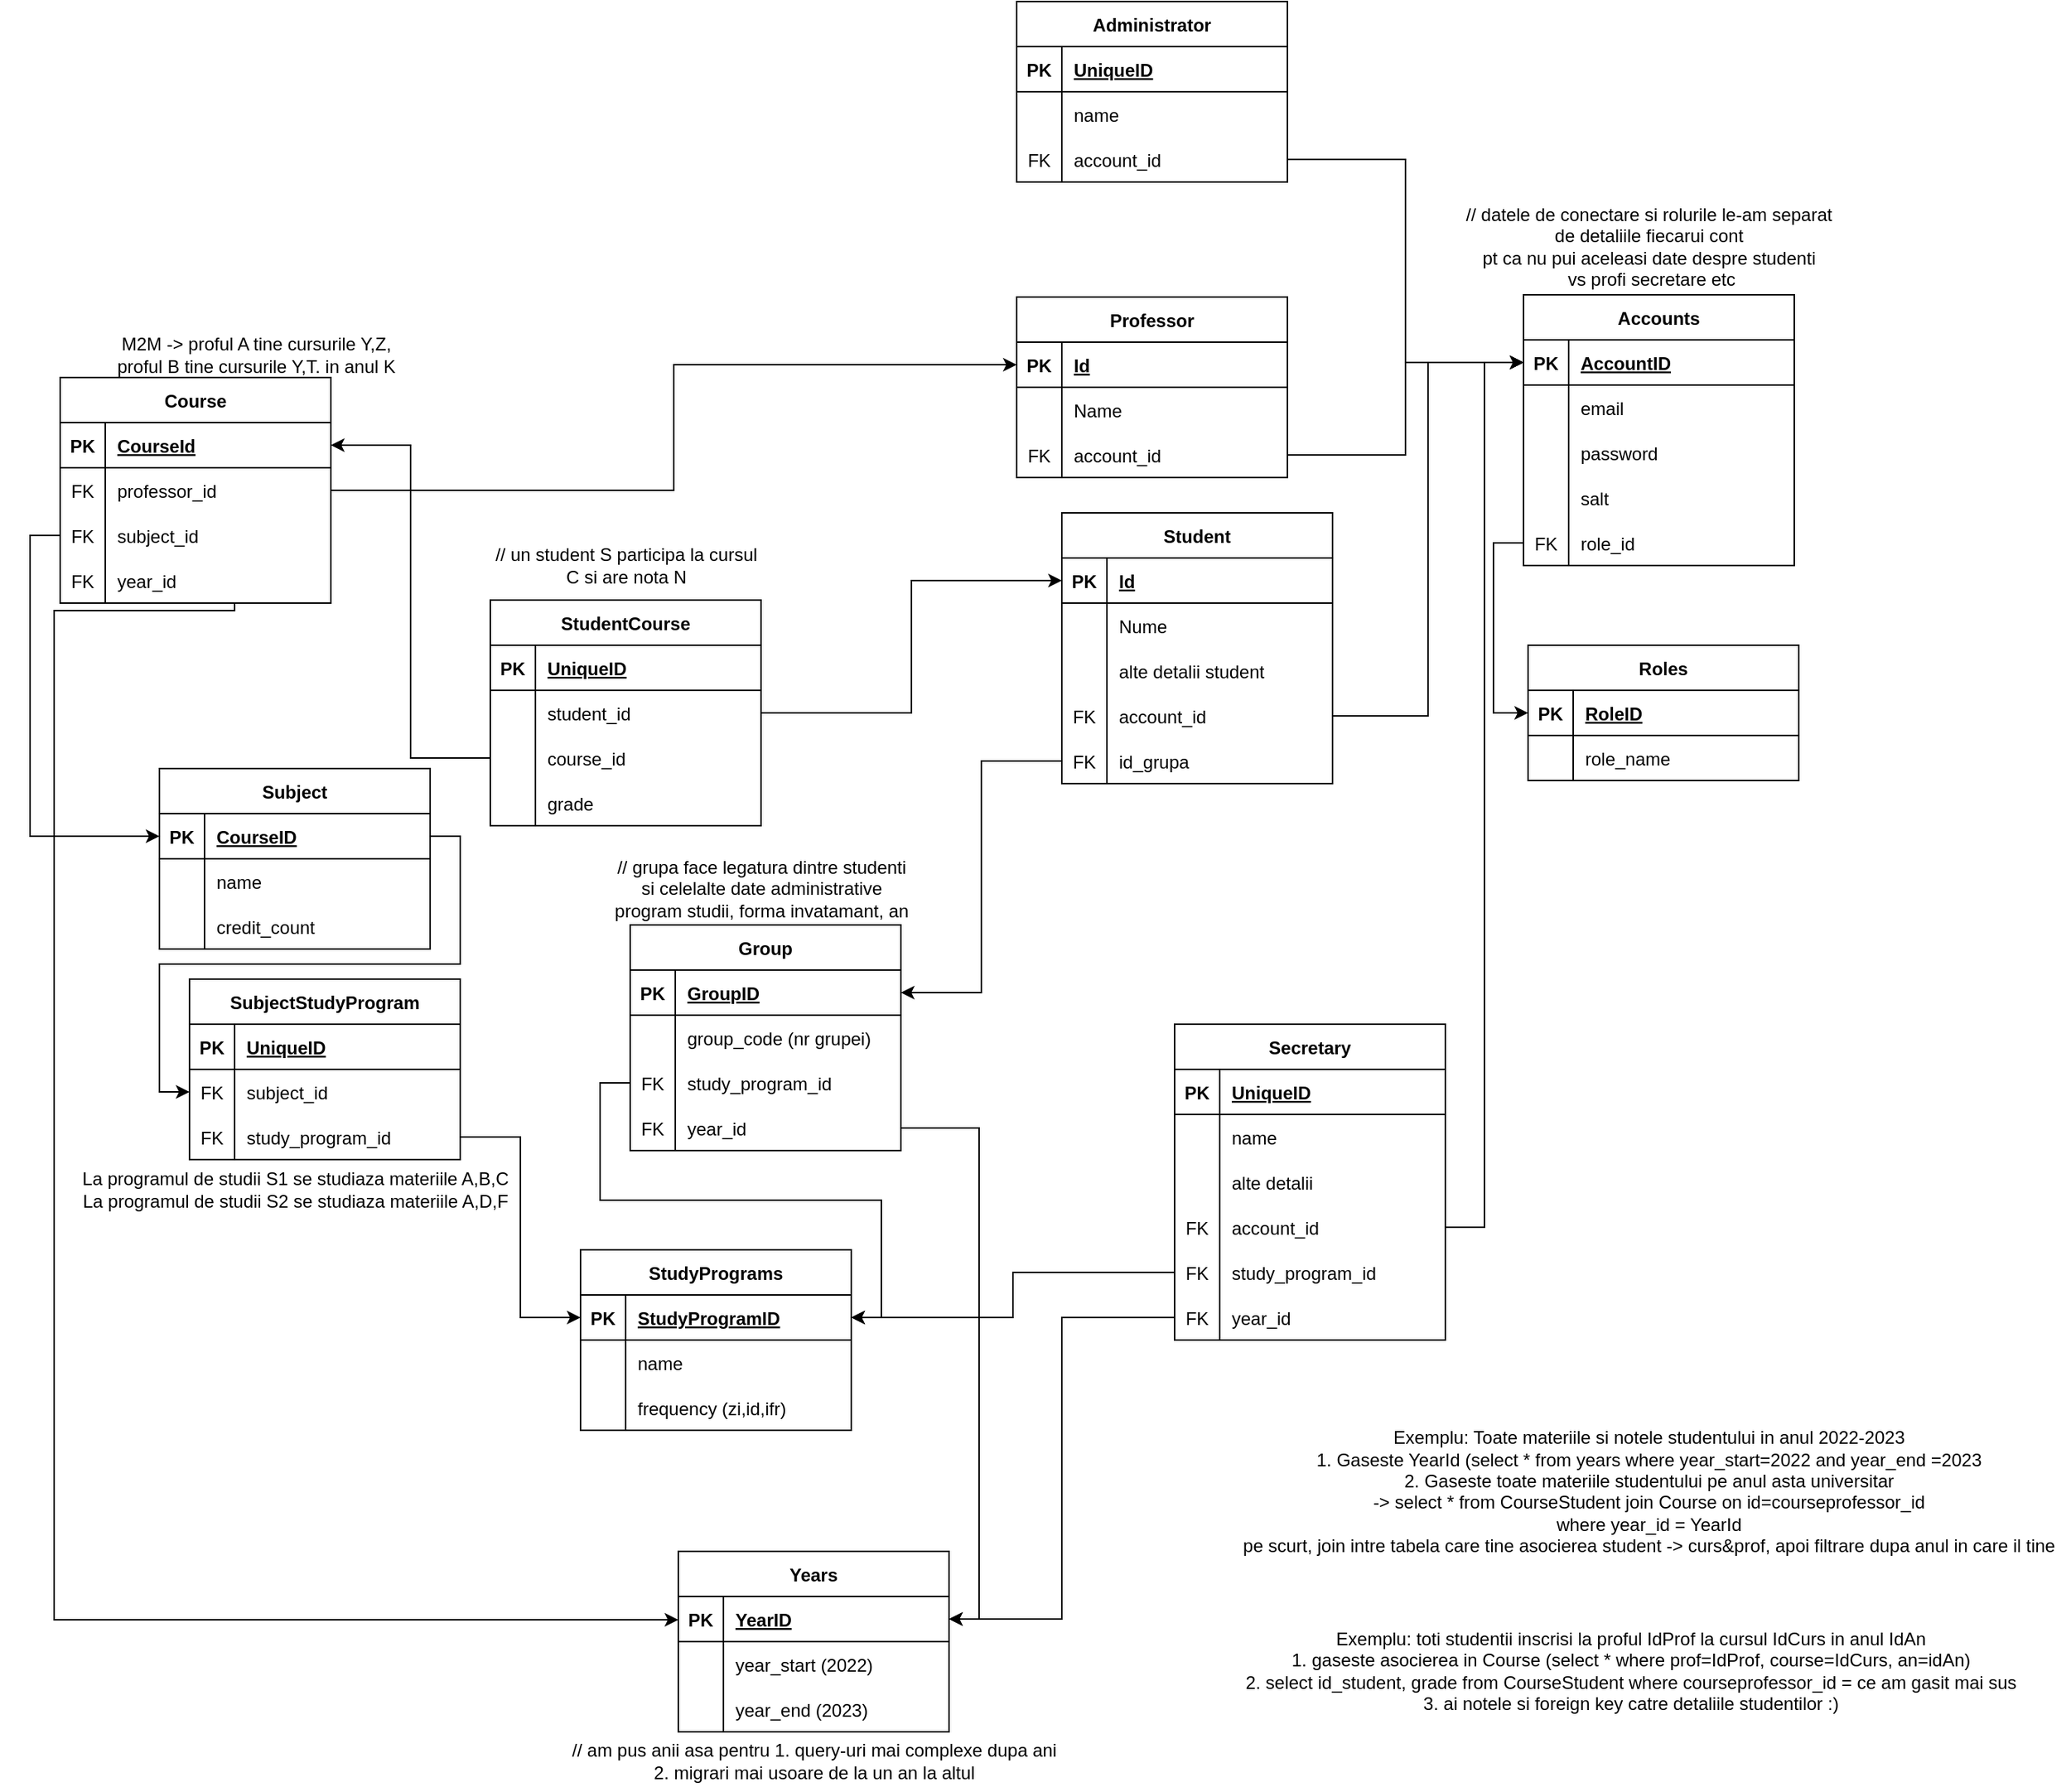 <mxfile version="20.6.0" type="device"><diagram id="N_io0M3-A5SkkVLs_x8M" name="Page-1"><mxGraphModel dx="2256" dy="1878" grid="1" gridSize="10" guides="1" tooltips="1" connect="1" arrows="1" fold="1" page="1" pageScale="1" pageWidth="850" pageHeight="1100" math="0" shadow="0"><root><mxCell id="0"/><mxCell id="1" parent="0"/><mxCell id="JYLsfHXBPLn20beHpWnO-48" value="StudyPrograms" style="shape=table;startSize=30;container=1;collapsible=1;childLayout=tableLayout;fixedRows=1;rowLines=0;fontStyle=1;align=center;resizeLast=1;" parent="1" vertex="1"><mxGeometry x="-180" y="580" width="180" height="120" as="geometry"/></mxCell><mxCell id="JYLsfHXBPLn20beHpWnO-49" value="" style="shape=tableRow;horizontal=0;startSize=0;swimlaneHead=0;swimlaneBody=0;fillColor=none;collapsible=0;dropTarget=0;points=[[0,0.5],[1,0.5]];portConstraint=eastwest;top=0;left=0;right=0;bottom=1;" parent="JYLsfHXBPLn20beHpWnO-48" vertex="1"><mxGeometry y="30" width="180" height="30" as="geometry"/></mxCell><mxCell id="JYLsfHXBPLn20beHpWnO-50" value="PK" style="shape=partialRectangle;connectable=0;fillColor=none;top=0;left=0;bottom=0;right=0;fontStyle=1;overflow=hidden;" parent="JYLsfHXBPLn20beHpWnO-49" vertex="1"><mxGeometry width="30" height="30" as="geometry"><mxRectangle width="30" height="30" as="alternateBounds"/></mxGeometry></mxCell><mxCell id="JYLsfHXBPLn20beHpWnO-51" value="StudyProgramID" style="shape=partialRectangle;connectable=0;fillColor=none;top=0;left=0;bottom=0;right=0;align=left;spacingLeft=6;fontStyle=5;overflow=hidden;" parent="JYLsfHXBPLn20beHpWnO-49" vertex="1"><mxGeometry x="30" width="150" height="30" as="geometry"><mxRectangle width="150" height="30" as="alternateBounds"/></mxGeometry></mxCell><mxCell id="JYLsfHXBPLn20beHpWnO-52" value="" style="shape=tableRow;horizontal=0;startSize=0;swimlaneHead=0;swimlaneBody=0;fillColor=none;collapsible=0;dropTarget=0;points=[[0,0.5],[1,0.5]];portConstraint=eastwest;top=0;left=0;right=0;bottom=0;" parent="JYLsfHXBPLn20beHpWnO-48" vertex="1"><mxGeometry y="60" width="180" height="30" as="geometry"/></mxCell><mxCell id="JYLsfHXBPLn20beHpWnO-53" value="" style="shape=partialRectangle;connectable=0;fillColor=none;top=0;left=0;bottom=0;right=0;editable=1;overflow=hidden;" parent="JYLsfHXBPLn20beHpWnO-52" vertex="1"><mxGeometry width="30" height="30" as="geometry"><mxRectangle width="30" height="30" as="alternateBounds"/></mxGeometry></mxCell><mxCell id="JYLsfHXBPLn20beHpWnO-54" value="name" style="shape=partialRectangle;connectable=0;fillColor=none;top=0;left=0;bottom=0;right=0;align=left;spacingLeft=6;overflow=hidden;" parent="JYLsfHXBPLn20beHpWnO-52" vertex="1"><mxGeometry x="30" width="150" height="30" as="geometry"><mxRectangle width="150" height="30" as="alternateBounds"/></mxGeometry></mxCell><mxCell id="JYLsfHXBPLn20beHpWnO-100" value="" style="shape=tableRow;horizontal=0;startSize=0;swimlaneHead=0;swimlaneBody=0;fillColor=none;collapsible=0;dropTarget=0;points=[[0,0.5],[1,0.5]];portConstraint=eastwest;top=0;left=0;right=0;bottom=0;" parent="JYLsfHXBPLn20beHpWnO-48" vertex="1"><mxGeometry y="90" width="180" height="30" as="geometry"/></mxCell><mxCell id="JYLsfHXBPLn20beHpWnO-101" value="" style="shape=partialRectangle;connectable=0;fillColor=none;top=0;left=0;bottom=0;right=0;editable=1;overflow=hidden;" parent="JYLsfHXBPLn20beHpWnO-100" vertex="1"><mxGeometry width="30" height="30" as="geometry"><mxRectangle width="30" height="30" as="alternateBounds"/></mxGeometry></mxCell><mxCell id="JYLsfHXBPLn20beHpWnO-102" value="frequency (zi,id,ifr)" style="shape=partialRectangle;connectable=0;fillColor=none;top=0;left=0;bottom=0;right=0;align=left;spacingLeft=6;overflow=hidden;" parent="JYLsfHXBPLn20beHpWnO-100" vertex="1"><mxGeometry x="30" width="150" height="30" as="geometry"><mxRectangle width="150" height="30" as="alternateBounds"/></mxGeometry></mxCell><mxCell id="JYLsfHXBPLn20beHpWnO-103" style="edgeStyle=orthogonalEdgeStyle;rounded=0;orthogonalLoop=1;jettySize=auto;html=1;entryX=1;entryY=0.5;entryDx=0;entryDy=0;" parent="1" source="JYLsfHXBPLn20beHpWnO-84" target="JYLsfHXBPLn20beHpWnO-88" edge="1"><mxGeometry relative="1" as="geometry"/></mxCell><mxCell id="JYLsfHXBPLn20beHpWnO-104" style="edgeStyle=orthogonalEdgeStyle;rounded=0;orthogonalLoop=1;jettySize=auto;html=1;entryX=1;entryY=0.5;entryDx=0;entryDy=0;" parent="1" source="JYLsfHXBPLn20beHpWnO-81" target="JYLsfHXBPLn20beHpWnO-49" edge="1"><mxGeometry relative="1" as="geometry"/></mxCell><mxCell id="JYLsfHXBPLn20beHpWnO-109" style="edgeStyle=orthogonalEdgeStyle;rounded=0;orthogonalLoop=1;jettySize=auto;html=1;exitX=0;exitY=0.5;exitDx=0;exitDy=0;entryX=1;entryY=0.5;entryDx=0;entryDy=0;" parent="1" source="JYLsfHXBPLn20beHpWnO-8" target="JYLsfHXBPLn20beHpWnO-75" edge="1"><mxGeometry relative="1" as="geometry"/></mxCell><mxCell id="JYLsfHXBPLn20beHpWnO-114" value="Subject" style="shape=table;startSize=30;container=1;collapsible=1;childLayout=tableLayout;fixedRows=1;rowLines=0;fontStyle=1;align=center;resizeLast=1;" parent="1" vertex="1"><mxGeometry x="-460" y="260" width="180" height="120" as="geometry"/></mxCell><mxCell id="JYLsfHXBPLn20beHpWnO-115" value="" style="shape=tableRow;horizontal=0;startSize=0;swimlaneHead=0;swimlaneBody=0;fillColor=none;collapsible=0;dropTarget=0;points=[[0,0.5],[1,0.5]];portConstraint=eastwest;top=0;left=0;right=0;bottom=1;" parent="JYLsfHXBPLn20beHpWnO-114" vertex="1"><mxGeometry y="30" width="180" height="30" as="geometry"/></mxCell><mxCell id="JYLsfHXBPLn20beHpWnO-116" value="PK" style="shape=partialRectangle;connectable=0;fillColor=none;top=0;left=0;bottom=0;right=0;fontStyle=1;overflow=hidden;" parent="JYLsfHXBPLn20beHpWnO-115" vertex="1"><mxGeometry width="30" height="30" as="geometry"><mxRectangle width="30" height="30" as="alternateBounds"/></mxGeometry></mxCell><mxCell id="JYLsfHXBPLn20beHpWnO-117" value="CourseID" style="shape=partialRectangle;connectable=0;fillColor=none;top=0;left=0;bottom=0;right=0;align=left;spacingLeft=6;fontStyle=5;overflow=hidden;" parent="JYLsfHXBPLn20beHpWnO-115" vertex="1"><mxGeometry x="30" width="150" height="30" as="geometry"><mxRectangle width="150" height="30" as="alternateBounds"/></mxGeometry></mxCell><mxCell id="JYLsfHXBPLn20beHpWnO-118" value="" style="shape=tableRow;horizontal=0;startSize=0;swimlaneHead=0;swimlaneBody=0;fillColor=none;collapsible=0;dropTarget=0;points=[[0,0.5],[1,0.5]];portConstraint=eastwest;top=0;left=0;right=0;bottom=0;" parent="JYLsfHXBPLn20beHpWnO-114" vertex="1"><mxGeometry y="60" width="180" height="30" as="geometry"/></mxCell><mxCell id="JYLsfHXBPLn20beHpWnO-119" value="" style="shape=partialRectangle;connectable=0;fillColor=none;top=0;left=0;bottom=0;right=0;editable=1;overflow=hidden;" parent="JYLsfHXBPLn20beHpWnO-118" vertex="1"><mxGeometry width="30" height="30" as="geometry"><mxRectangle width="30" height="30" as="alternateBounds"/></mxGeometry></mxCell><mxCell id="JYLsfHXBPLn20beHpWnO-120" value="name" style="shape=partialRectangle;connectable=0;fillColor=none;top=0;left=0;bottom=0;right=0;align=left;spacingLeft=6;overflow=hidden;" parent="JYLsfHXBPLn20beHpWnO-118" vertex="1"><mxGeometry x="30" width="150" height="30" as="geometry"><mxRectangle width="150" height="30" as="alternateBounds"/></mxGeometry></mxCell><mxCell id="JYLsfHXBPLn20beHpWnO-276" value="" style="shape=tableRow;horizontal=0;startSize=0;swimlaneHead=0;swimlaneBody=0;fillColor=none;collapsible=0;dropTarget=0;points=[[0,0.5],[1,0.5]];portConstraint=eastwest;top=0;left=0;right=0;bottom=0;" parent="JYLsfHXBPLn20beHpWnO-114" vertex="1"><mxGeometry y="90" width="180" height="30" as="geometry"/></mxCell><mxCell id="JYLsfHXBPLn20beHpWnO-277" value="" style="shape=partialRectangle;connectable=0;fillColor=none;top=0;left=0;bottom=0;right=0;editable=1;overflow=hidden;" parent="JYLsfHXBPLn20beHpWnO-276" vertex="1"><mxGeometry width="30" height="30" as="geometry"><mxRectangle width="30" height="30" as="alternateBounds"/></mxGeometry></mxCell><mxCell id="JYLsfHXBPLn20beHpWnO-278" value="credit_count" style="shape=partialRectangle;connectable=0;fillColor=none;top=0;left=0;bottom=0;right=0;align=left;spacingLeft=6;overflow=hidden;" parent="JYLsfHXBPLn20beHpWnO-276" vertex="1"><mxGeometry x="30" width="150" height="30" as="geometry"><mxRectangle width="150" height="30" as="alternateBounds"/></mxGeometry></mxCell><mxCell id="JYLsfHXBPLn20beHpWnO-127" value="SubjectStudyProgram" style="shape=table;startSize=30;container=1;collapsible=1;childLayout=tableLayout;fixedRows=1;rowLines=0;fontStyle=1;align=center;resizeLast=1;" parent="1" vertex="1"><mxGeometry x="-440" y="400" width="180" height="120" as="geometry"/></mxCell><mxCell id="JYLsfHXBPLn20beHpWnO-128" value="" style="shape=tableRow;horizontal=0;startSize=0;swimlaneHead=0;swimlaneBody=0;fillColor=none;collapsible=0;dropTarget=0;points=[[0,0.5],[1,0.5]];portConstraint=eastwest;top=0;left=0;right=0;bottom=1;" parent="JYLsfHXBPLn20beHpWnO-127" vertex="1"><mxGeometry y="30" width="180" height="30" as="geometry"/></mxCell><mxCell id="JYLsfHXBPLn20beHpWnO-129" value="PK" style="shape=partialRectangle;connectable=0;fillColor=none;top=0;left=0;bottom=0;right=0;fontStyle=1;overflow=hidden;" parent="JYLsfHXBPLn20beHpWnO-128" vertex="1"><mxGeometry width="30" height="30" as="geometry"><mxRectangle width="30" height="30" as="alternateBounds"/></mxGeometry></mxCell><mxCell id="JYLsfHXBPLn20beHpWnO-130" value="UniqueID" style="shape=partialRectangle;connectable=0;fillColor=none;top=0;left=0;bottom=0;right=0;align=left;spacingLeft=6;fontStyle=5;overflow=hidden;" parent="JYLsfHXBPLn20beHpWnO-128" vertex="1"><mxGeometry x="30" width="150" height="30" as="geometry"><mxRectangle width="150" height="30" as="alternateBounds"/></mxGeometry></mxCell><mxCell id="JYLsfHXBPLn20beHpWnO-131" value="" style="shape=tableRow;horizontal=0;startSize=0;swimlaneHead=0;swimlaneBody=0;fillColor=none;collapsible=0;dropTarget=0;points=[[0,0.5],[1,0.5]];portConstraint=eastwest;top=0;left=0;right=0;bottom=0;" parent="JYLsfHXBPLn20beHpWnO-127" vertex="1"><mxGeometry y="60" width="180" height="30" as="geometry"/></mxCell><mxCell id="JYLsfHXBPLn20beHpWnO-132" value="FK" style="shape=partialRectangle;connectable=0;fillColor=none;top=0;left=0;bottom=0;right=0;editable=1;overflow=hidden;" parent="JYLsfHXBPLn20beHpWnO-131" vertex="1"><mxGeometry width="30" height="30" as="geometry"><mxRectangle width="30" height="30" as="alternateBounds"/></mxGeometry></mxCell><mxCell id="JYLsfHXBPLn20beHpWnO-133" value="subject_id" style="shape=partialRectangle;connectable=0;fillColor=none;top=0;left=0;bottom=0;right=0;align=left;spacingLeft=6;overflow=hidden;" parent="JYLsfHXBPLn20beHpWnO-131" vertex="1"><mxGeometry x="30" width="150" height="30" as="geometry"><mxRectangle width="150" height="30" as="alternateBounds"/></mxGeometry></mxCell><mxCell id="JYLsfHXBPLn20beHpWnO-134" value="" style="shape=tableRow;horizontal=0;startSize=0;swimlaneHead=0;swimlaneBody=0;fillColor=none;collapsible=0;dropTarget=0;points=[[0,0.5],[1,0.5]];portConstraint=eastwest;top=0;left=0;right=0;bottom=0;" parent="JYLsfHXBPLn20beHpWnO-127" vertex="1"><mxGeometry y="90" width="180" height="30" as="geometry"/></mxCell><mxCell id="JYLsfHXBPLn20beHpWnO-135" value="FK" style="shape=partialRectangle;connectable=0;fillColor=none;top=0;left=0;bottom=0;right=0;editable=1;overflow=hidden;" parent="JYLsfHXBPLn20beHpWnO-134" vertex="1"><mxGeometry width="30" height="30" as="geometry"><mxRectangle width="30" height="30" as="alternateBounds"/></mxGeometry></mxCell><mxCell id="JYLsfHXBPLn20beHpWnO-136" value="study_program_id" style="shape=partialRectangle;connectable=0;fillColor=none;top=0;left=0;bottom=0;right=0;align=left;spacingLeft=6;overflow=hidden;" parent="JYLsfHXBPLn20beHpWnO-134" vertex="1"><mxGeometry x="30" width="150" height="30" as="geometry"><mxRectangle width="150" height="30" as="alternateBounds"/></mxGeometry></mxCell><mxCell id="JYLsfHXBPLn20beHpWnO-141" style="edgeStyle=orthogonalEdgeStyle;rounded=0;orthogonalLoop=1;jettySize=auto;html=1;entryX=0;entryY=0.5;entryDx=0;entryDy=0;" parent="1" source="JYLsfHXBPLn20beHpWnO-115" target="JYLsfHXBPLn20beHpWnO-131" edge="1"><mxGeometry relative="1" as="geometry"/></mxCell><mxCell id="JYLsfHXBPLn20beHpWnO-142" value="Professor" style="shape=table;startSize=30;container=1;collapsible=1;childLayout=tableLayout;fixedRows=1;rowLines=0;fontStyle=1;align=center;resizeLast=1;" parent="1" vertex="1"><mxGeometry x="110" y="-53.5" width="180" height="120" as="geometry"/></mxCell><mxCell id="JYLsfHXBPLn20beHpWnO-143" value="" style="shape=tableRow;horizontal=0;startSize=0;swimlaneHead=0;swimlaneBody=0;fillColor=none;collapsible=0;dropTarget=0;points=[[0,0.5],[1,0.5]];portConstraint=eastwest;top=0;left=0;right=0;bottom=1;" parent="JYLsfHXBPLn20beHpWnO-142" vertex="1"><mxGeometry y="30" width="180" height="30" as="geometry"/></mxCell><mxCell id="JYLsfHXBPLn20beHpWnO-144" value="PK" style="shape=partialRectangle;connectable=0;fillColor=none;top=0;left=0;bottom=0;right=0;fontStyle=1;overflow=hidden;" parent="JYLsfHXBPLn20beHpWnO-143" vertex="1"><mxGeometry width="30" height="30" as="geometry"><mxRectangle width="30" height="30" as="alternateBounds"/></mxGeometry></mxCell><mxCell id="JYLsfHXBPLn20beHpWnO-145" value="Id" style="shape=partialRectangle;connectable=0;fillColor=none;top=0;left=0;bottom=0;right=0;align=left;spacingLeft=6;fontStyle=5;overflow=hidden;" parent="JYLsfHXBPLn20beHpWnO-143" vertex="1"><mxGeometry x="30" width="150" height="30" as="geometry"><mxRectangle width="150" height="30" as="alternateBounds"/></mxGeometry></mxCell><mxCell id="JYLsfHXBPLn20beHpWnO-146" value="" style="shape=tableRow;horizontal=0;startSize=0;swimlaneHead=0;swimlaneBody=0;fillColor=none;collapsible=0;dropTarget=0;points=[[0,0.5],[1,0.5]];portConstraint=eastwest;top=0;left=0;right=0;bottom=0;" parent="JYLsfHXBPLn20beHpWnO-142" vertex="1"><mxGeometry y="60" width="180" height="30" as="geometry"/></mxCell><mxCell id="JYLsfHXBPLn20beHpWnO-147" value="" style="shape=partialRectangle;connectable=0;fillColor=none;top=0;left=0;bottom=0;right=0;editable=1;overflow=hidden;" parent="JYLsfHXBPLn20beHpWnO-146" vertex="1"><mxGeometry width="30" height="30" as="geometry"><mxRectangle width="30" height="30" as="alternateBounds"/></mxGeometry></mxCell><mxCell id="JYLsfHXBPLn20beHpWnO-148" value="Name" style="shape=partialRectangle;connectable=0;fillColor=none;top=0;left=0;bottom=0;right=0;align=left;spacingLeft=6;overflow=hidden;" parent="JYLsfHXBPLn20beHpWnO-146" vertex="1"><mxGeometry x="30" width="150" height="30" as="geometry"><mxRectangle width="150" height="30" as="alternateBounds"/></mxGeometry></mxCell><mxCell id="JYLsfHXBPLn20beHpWnO-149" value="" style="shape=tableRow;horizontal=0;startSize=0;swimlaneHead=0;swimlaneBody=0;fillColor=none;collapsible=0;dropTarget=0;points=[[0,0.5],[1,0.5]];portConstraint=eastwest;top=0;left=0;right=0;bottom=0;" parent="JYLsfHXBPLn20beHpWnO-142" vertex="1"><mxGeometry y="90" width="180" height="30" as="geometry"/></mxCell><mxCell id="JYLsfHXBPLn20beHpWnO-150" value="FK" style="shape=partialRectangle;connectable=0;fillColor=none;top=0;left=0;bottom=0;right=0;editable=1;overflow=hidden;" parent="JYLsfHXBPLn20beHpWnO-149" vertex="1"><mxGeometry width="30" height="30" as="geometry"><mxRectangle width="30" height="30" as="alternateBounds"/></mxGeometry></mxCell><mxCell id="JYLsfHXBPLn20beHpWnO-151" value="account_id" style="shape=partialRectangle;connectable=0;fillColor=none;top=0;left=0;bottom=0;right=0;align=left;spacingLeft=6;overflow=hidden;" parent="JYLsfHXBPLn20beHpWnO-149" vertex="1"><mxGeometry x="30" width="150" height="30" as="geometry"><mxRectangle width="150" height="30" as="alternateBounds"/></mxGeometry></mxCell><mxCell id="JYLsfHXBPLn20beHpWnO-169" style="edgeStyle=orthogonalEdgeStyle;rounded=0;orthogonalLoop=1;jettySize=auto;html=1;exitX=1;exitY=0.5;exitDx=0;exitDy=0;entryX=0;entryY=0.5;entryDx=0;entryDy=0;" parent="1" source="JYLsfHXBPLn20beHpWnO-160" target="JYLsfHXBPLn20beHpWnO-143" edge="1"><mxGeometry relative="1" as="geometry"/></mxCell><mxCell id="JYLsfHXBPLn20beHpWnO-170" style="edgeStyle=orthogonalEdgeStyle;rounded=0;orthogonalLoop=1;jettySize=auto;html=1;exitX=0;exitY=0.5;exitDx=0;exitDy=0;" parent="1" source="JYLsfHXBPLn20beHpWnO-163" target="JYLsfHXBPLn20beHpWnO-115" edge="1"><mxGeometry relative="1" as="geometry"/></mxCell><mxCell id="JYLsfHXBPLn20beHpWnO-188" style="edgeStyle=orthogonalEdgeStyle;rounded=0;orthogonalLoop=1;jettySize=auto;html=1;exitX=1;exitY=0.5;exitDx=0;exitDy=0;entryX=0;entryY=0.5;entryDx=0;entryDy=0;" parent="1" source="JYLsfHXBPLn20beHpWnO-179" target="JYLsfHXBPLn20beHpWnO-2" edge="1"><mxGeometry relative="1" as="geometry"/></mxCell><mxCell id="JYLsfHXBPLn20beHpWnO-195" value="" style="group" parent="1" vertex="1" connectable="0"><mxGeometry x="330" y="-102" width="400" height="377" as="geometry"/></mxCell><mxCell id="JYLsfHXBPLn20beHpWnO-14" value="Accounts" style="shape=table;startSize=30;container=1;collapsible=1;childLayout=tableLayout;fixedRows=1;rowLines=0;fontStyle=1;align=center;resizeLast=1;movable=1;resizable=1;rotatable=1;deletable=1;editable=1;connectable=1;" parent="JYLsfHXBPLn20beHpWnO-195" vertex="1"><mxGeometry x="117" y="47" width="180" height="180" as="geometry"/></mxCell><mxCell id="JYLsfHXBPLn20beHpWnO-15" value="" style="shape=tableRow;horizontal=0;startSize=0;swimlaneHead=0;swimlaneBody=0;fillColor=none;collapsible=0;dropTarget=0;points=[[0,0.5],[1,0.5]];portConstraint=eastwest;top=0;left=0;right=0;bottom=1;" parent="JYLsfHXBPLn20beHpWnO-14" vertex="1"><mxGeometry y="30" width="180" height="30" as="geometry"/></mxCell><mxCell id="JYLsfHXBPLn20beHpWnO-16" value="PK" style="shape=partialRectangle;connectable=0;fillColor=none;top=0;left=0;bottom=0;right=0;fontStyle=1;overflow=hidden;" parent="JYLsfHXBPLn20beHpWnO-15" vertex="1"><mxGeometry width="30" height="30" as="geometry"><mxRectangle width="30" height="30" as="alternateBounds"/></mxGeometry></mxCell><mxCell id="JYLsfHXBPLn20beHpWnO-17" value="AccountID" style="shape=partialRectangle;connectable=0;fillColor=none;top=0;left=0;bottom=0;right=0;align=left;spacingLeft=6;fontStyle=5;overflow=hidden;" parent="JYLsfHXBPLn20beHpWnO-15" vertex="1"><mxGeometry x="30" width="150" height="30" as="geometry"><mxRectangle width="150" height="30" as="alternateBounds"/></mxGeometry></mxCell><mxCell id="JYLsfHXBPLn20beHpWnO-18" value="" style="shape=tableRow;horizontal=0;startSize=0;swimlaneHead=0;swimlaneBody=0;fillColor=none;collapsible=0;dropTarget=0;points=[[0,0.5],[1,0.5]];portConstraint=eastwest;top=0;left=0;right=0;bottom=0;" parent="JYLsfHXBPLn20beHpWnO-14" vertex="1"><mxGeometry y="60" width="180" height="30" as="geometry"/></mxCell><mxCell id="JYLsfHXBPLn20beHpWnO-19" value="" style="shape=partialRectangle;connectable=0;fillColor=none;top=0;left=0;bottom=0;right=0;editable=1;overflow=hidden;" parent="JYLsfHXBPLn20beHpWnO-18" vertex="1"><mxGeometry width="30" height="30" as="geometry"><mxRectangle width="30" height="30" as="alternateBounds"/></mxGeometry></mxCell><mxCell id="JYLsfHXBPLn20beHpWnO-20" value="email" style="shape=partialRectangle;connectable=0;fillColor=none;top=0;left=0;bottom=0;right=0;align=left;spacingLeft=6;overflow=hidden;" parent="JYLsfHXBPLn20beHpWnO-18" vertex="1"><mxGeometry x="30" width="150" height="30" as="geometry"><mxRectangle width="150" height="30" as="alternateBounds"/></mxGeometry></mxCell><mxCell id="JYLsfHXBPLn20beHpWnO-21" value="" style="shape=tableRow;horizontal=0;startSize=0;swimlaneHead=0;swimlaneBody=0;fillColor=none;collapsible=0;dropTarget=0;points=[[0,0.5],[1,0.5]];portConstraint=eastwest;top=0;left=0;right=0;bottom=0;" parent="JYLsfHXBPLn20beHpWnO-14" vertex="1"><mxGeometry y="90" width="180" height="30" as="geometry"/></mxCell><mxCell id="JYLsfHXBPLn20beHpWnO-22" value="" style="shape=partialRectangle;connectable=0;fillColor=none;top=0;left=0;bottom=0;right=0;editable=1;overflow=hidden;" parent="JYLsfHXBPLn20beHpWnO-21" vertex="1"><mxGeometry width="30" height="30" as="geometry"><mxRectangle width="30" height="30" as="alternateBounds"/></mxGeometry></mxCell><mxCell id="JYLsfHXBPLn20beHpWnO-23" value="password" style="shape=partialRectangle;connectable=0;fillColor=none;top=0;left=0;bottom=0;right=0;align=left;spacingLeft=6;overflow=hidden;" parent="JYLsfHXBPLn20beHpWnO-21" vertex="1"><mxGeometry x="30" width="150" height="30" as="geometry"><mxRectangle width="150" height="30" as="alternateBounds"/></mxGeometry></mxCell><mxCell id="JYLsfHXBPLn20beHpWnO-24" value="" style="shape=tableRow;horizontal=0;startSize=0;swimlaneHead=0;swimlaneBody=0;fillColor=none;collapsible=0;dropTarget=0;points=[[0,0.5],[1,0.5]];portConstraint=eastwest;top=0;left=0;right=0;bottom=0;" parent="JYLsfHXBPLn20beHpWnO-14" vertex="1"><mxGeometry y="120" width="180" height="30" as="geometry"/></mxCell><mxCell id="JYLsfHXBPLn20beHpWnO-25" value="" style="shape=partialRectangle;connectable=0;fillColor=none;top=0;left=0;bottom=0;right=0;editable=1;overflow=hidden;" parent="JYLsfHXBPLn20beHpWnO-24" vertex="1"><mxGeometry width="30" height="30" as="geometry"><mxRectangle width="30" height="30" as="alternateBounds"/></mxGeometry></mxCell><mxCell id="JYLsfHXBPLn20beHpWnO-26" value="salt" style="shape=partialRectangle;connectable=0;fillColor=none;top=0;left=0;bottom=0;right=0;align=left;spacingLeft=6;overflow=hidden;" parent="JYLsfHXBPLn20beHpWnO-24" vertex="1"><mxGeometry x="30" width="150" height="30" as="geometry"><mxRectangle width="150" height="30" as="alternateBounds"/></mxGeometry></mxCell><mxCell id="JYLsfHXBPLn20beHpWnO-44" value="" style="shape=tableRow;horizontal=0;startSize=0;swimlaneHead=0;swimlaneBody=0;fillColor=none;collapsible=0;dropTarget=0;points=[[0,0.5],[1,0.5]];portConstraint=eastwest;top=0;left=0;right=0;bottom=0;" parent="JYLsfHXBPLn20beHpWnO-14" vertex="1"><mxGeometry y="150" width="180" height="30" as="geometry"/></mxCell><mxCell id="JYLsfHXBPLn20beHpWnO-45" value="FK" style="shape=partialRectangle;connectable=0;fillColor=none;top=0;left=0;bottom=0;right=0;editable=1;overflow=hidden;" parent="JYLsfHXBPLn20beHpWnO-44" vertex="1"><mxGeometry width="30" height="30" as="geometry"><mxRectangle width="30" height="30" as="alternateBounds"/></mxGeometry></mxCell><mxCell id="JYLsfHXBPLn20beHpWnO-46" value="role_id" style="shape=partialRectangle;connectable=0;fillColor=none;top=0;left=0;bottom=0;right=0;align=left;spacingLeft=6;overflow=hidden;" parent="JYLsfHXBPLn20beHpWnO-44" vertex="1"><mxGeometry x="30" width="150" height="30" as="geometry"><mxRectangle width="150" height="30" as="alternateBounds"/></mxGeometry></mxCell><mxCell id="JYLsfHXBPLn20beHpWnO-31" value="Roles" style="shape=table;startSize=30;container=1;collapsible=1;childLayout=tableLayout;fixedRows=1;rowLines=0;fontStyle=1;align=center;resizeLast=1;" parent="JYLsfHXBPLn20beHpWnO-195" vertex="1"><mxGeometry x="120" y="280" width="180" height="90" as="geometry"/></mxCell><mxCell id="JYLsfHXBPLn20beHpWnO-32" value="" style="shape=tableRow;horizontal=0;startSize=0;swimlaneHead=0;swimlaneBody=0;fillColor=none;collapsible=0;dropTarget=0;points=[[0,0.5],[1,0.5]];portConstraint=eastwest;top=0;left=0;right=0;bottom=1;" parent="JYLsfHXBPLn20beHpWnO-31" vertex="1"><mxGeometry y="30" width="180" height="30" as="geometry"/></mxCell><mxCell id="JYLsfHXBPLn20beHpWnO-33" value="PK" style="shape=partialRectangle;connectable=0;fillColor=none;top=0;left=0;bottom=0;right=0;fontStyle=1;overflow=hidden;" parent="JYLsfHXBPLn20beHpWnO-32" vertex="1"><mxGeometry width="30" height="30" as="geometry"><mxRectangle width="30" height="30" as="alternateBounds"/></mxGeometry></mxCell><mxCell id="JYLsfHXBPLn20beHpWnO-34" value="RoleID" style="shape=partialRectangle;connectable=0;fillColor=none;top=0;left=0;bottom=0;right=0;align=left;spacingLeft=6;fontStyle=5;overflow=hidden;" parent="JYLsfHXBPLn20beHpWnO-32" vertex="1"><mxGeometry x="30" width="150" height="30" as="geometry"><mxRectangle width="150" height="30" as="alternateBounds"/></mxGeometry></mxCell><mxCell id="JYLsfHXBPLn20beHpWnO-35" value="" style="shape=tableRow;horizontal=0;startSize=0;swimlaneHead=0;swimlaneBody=0;fillColor=none;collapsible=0;dropTarget=0;points=[[0,0.5],[1,0.5]];portConstraint=eastwest;top=0;left=0;right=0;bottom=0;" parent="JYLsfHXBPLn20beHpWnO-31" vertex="1"><mxGeometry y="60" width="180" height="30" as="geometry"/></mxCell><mxCell id="JYLsfHXBPLn20beHpWnO-36" value="" style="shape=partialRectangle;connectable=0;fillColor=none;top=0;left=0;bottom=0;right=0;editable=1;overflow=hidden;" parent="JYLsfHXBPLn20beHpWnO-35" vertex="1"><mxGeometry width="30" height="30" as="geometry"><mxRectangle width="30" height="30" as="alternateBounds"/></mxGeometry></mxCell><mxCell id="JYLsfHXBPLn20beHpWnO-37" value="role_name" style="shape=partialRectangle;connectable=0;fillColor=none;top=0;left=0;bottom=0;right=0;align=left;spacingLeft=6;overflow=hidden;" parent="JYLsfHXBPLn20beHpWnO-35" vertex="1"><mxGeometry x="30" width="150" height="30" as="geometry"><mxRectangle width="150" height="30" as="alternateBounds"/></mxGeometry></mxCell><mxCell id="JYLsfHXBPLn20beHpWnO-47" style="edgeStyle=orthogonalEdgeStyle;rounded=0;orthogonalLoop=1;jettySize=auto;html=1;exitX=0;exitY=0.5;exitDx=0;exitDy=0;" parent="JYLsfHXBPLn20beHpWnO-195" source="JYLsfHXBPLn20beHpWnO-44" target="JYLsfHXBPLn20beHpWnO-32" edge="1"><mxGeometry relative="1" as="geometry"/></mxCell><mxCell id="JYLsfHXBPLn20beHpWnO-196" value="" style="group" parent="1" vertex="1" connectable="0"><mxGeometry x="-566" y="-30" width="340" height="150" as="geometry"/></mxCell><mxCell id="JYLsfHXBPLn20beHpWnO-156" value="Course" style="shape=table;startSize=30;container=1;collapsible=1;childLayout=tableLayout;fixedRows=1;rowLines=0;fontStyle=1;align=center;resizeLast=1;movable=1;resizable=1;rotatable=1;deletable=1;editable=1;connectable=1;" parent="JYLsfHXBPLn20beHpWnO-196" vertex="1"><mxGeometry x="40" y="30" width="180" height="150" as="geometry"/></mxCell><mxCell id="JYLsfHXBPLn20beHpWnO-157" value="" style="shape=tableRow;horizontal=0;startSize=0;swimlaneHead=0;swimlaneBody=0;fillColor=none;collapsible=0;dropTarget=0;points=[[0,0.5],[1,0.5]];portConstraint=eastwest;top=0;left=0;right=0;bottom=1;" parent="JYLsfHXBPLn20beHpWnO-156" vertex="1"><mxGeometry y="30" width="180" height="30" as="geometry"/></mxCell><mxCell id="JYLsfHXBPLn20beHpWnO-158" value="PK" style="shape=partialRectangle;connectable=0;fillColor=none;top=0;left=0;bottom=0;right=0;fontStyle=1;overflow=hidden;" parent="JYLsfHXBPLn20beHpWnO-157" vertex="1"><mxGeometry width="30" height="30" as="geometry"><mxRectangle width="30" height="30" as="alternateBounds"/></mxGeometry></mxCell><mxCell id="JYLsfHXBPLn20beHpWnO-159" value="CourseId" style="shape=partialRectangle;connectable=0;fillColor=none;top=0;left=0;bottom=0;right=0;align=left;spacingLeft=6;fontStyle=5;overflow=hidden;" parent="JYLsfHXBPLn20beHpWnO-157" vertex="1"><mxGeometry x="30" width="150" height="30" as="geometry"><mxRectangle width="150" height="30" as="alternateBounds"/></mxGeometry></mxCell><mxCell id="JYLsfHXBPLn20beHpWnO-160" value="" style="shape=tableRow;horizontal=0;startSize=0;swimlaneHead=0;swimlaneBody=0;fillColor=none;collapsible=0;dropTarget=0;points=[[0,0.5],[1,0.5]];portConstraint=eastwest;top=0;left=0;right=0;bottom=0;" parent="JYLsfHXBPLn20beHpWnO-156" vertex="1"><mxGeometry y="60" width="180" height="30" as="geometry"/></mxCell><mxCell id="JYLsfHXBPLn20beHpWnO-161" value="FK" style="shape=partialRectangle;connectable=0;fillColor=none;top=0;left=0;bottom=0;right=0;editable=1;overflow=hidden;" parent="JYLsfHXBPLn20beHpWnO-160" vertex="1"><mxGeometry width="30" height="30" as="geometry"><mxRectangle width="30" height="30" as="alternateBounds"/></mxGeometry></mxCell><mxCell id="JYLsfHXBPLn20beHpWnO-162" value="professor_id" style="shape=partialRectangle;connectable=0;fillColor=none;top=0;left=0;bottom=0;right=0;align=left;spacingLeft=6;overflow=hidden;" parent="JYLsfHXBPLn20beHpWnO-160" vertex="1"><mxGeometry x="30" width="150" height="30" as="geometry"><mxRectangle width="150" height="30" as="alternateBounds"/></mxGeometry></mxCell><mxCell id="JYLsfHXBPLn20beHpWnO-163" value="" style="shape=tableRow;horizontal=0;startSize=0;swimlaneHead=0;swimlaneBody=0;fillColor=none;collapsible=0;dropTarget=0;points=[[0,0.5],[1,0.5]];portConstraint=eastwest;top=0;left=0;right=0;bottom=0;" parent="JYLsfHXBPLn20beHpWnO-156" vertex="1"><mxGeometry y="90" width="180" height="30" as="geometry"/></mxCell><mxCell id="JYLsfHXBPLn20beHpWnO-164" value="FK" style="shape=partialRectangle;connectable=0;fillColor=none;top=0;left=0;bottom=0;right=0;editable=1;overflow=hidden;" parent="JYLsfHXBPLn20beHpWnO-163" vertex="1"><mxGeometry width="30" height="30" as="geometry"><mxRectangle width="30" height="30" as="alternateBounds"/></mxGeometry></mxCell><mxCell id="JYLsfHXBPLn20beHpWnO-165" value="subject_id" style="shape=partialRectangle;connectable=0;fillColor=none;top=0;left=0;bottom=0;right=0;align=left;spacingLeft=6;overflow=hidden;" parent="JYLsfHXBPLn20beHpWnO-163" vertex="1"><mxGeometry x="30" width="150" height="30" as="geometry"><mxRectangle width="150" height="30" as="alternateBounds"/></mxGeometry></mxCell><mxCell id="JYLsfHXBPLn20beHpWnO-212" value="" style="shape=tableRow;horizontal=0;startSize=0;swimlaneHead=0;swimlaneBody=0;fillColor=none;collapsible=0;dropTarget=0;points=[[0,0.5],[1,0.5]];portConstraint=eastwest;top=0;left=0;right=0;bottom=0;" parent="JYLsfHXBPLn20beHpWnO-156" vertex="1"><mxGeometry y="120" width="180" height="30" as="geometry"/></mxCell><mxCell id="JYLsfHXBPLn20beHpWnO-213" value="FK" style="shape=partialRectangle;connectable=0;fillColor=none;top=0;left=0;bottom=0;right=0;editable=1;overflow=hidden;" parent="JYLsfHXBPLn20beHpWnO-212" vertex="1"><mxGeometry width="30" height="30" as="geometry"><mxRectangle width="30" height="30" as="alternateBounds"/></mxGeometry></mxCell><mxCell id="JYLsfHXBPLn20beHpWnO-214" value="year_id" style="shape=partialRectangle;connectable=0;fillColor=none;top=0;left=0;bottom=0;right=0;align=left;spacingLeft=6;overflow=hidden;" parent="JYLsfHXBPLn20beHpWnO-212" vertex="1"><mxGeometry x="30" width="150" height="30" as="geometry"><mxRectangle width="150" height="30" as="alternateBounds"/></mxGeometry></mxCell><mxCell id="JYLsfHXBPLn20beHpWnO-191" value="&lt;div&gt;M2M -&amp;gt; proful A tine cursurile Y,Z, &lt;br&gt;&lt;/div&gt;&lt;div&gt;proful B tine cursurile Y,T. in anul K&lt;/div&gt;" style="text;html=1;align=center;verticalAlign=middle;resizable=1;points=[];autosize=1;strokeColor=none;fillColor=none;movable=1;rotatable=1;deletable=1;editable=1;connectable=1;" parent="JYLsfHXBPLn20beHpWnO-196" vertex="1"><mxGeometry x="65" y="-5" width="210" height="40" as="geometry"/></mxCell><mxCell id="JYLsfHXBPLn20beHpWnO-197" value="" style="group" parent="1" vertex="1" connectable="0"><mxGeometry x="-245" y="130" width="310" height="170" as="geometry"/></mxCell><mxCell id="JYLsfHXBPLn20beHpWnO-285" value="" style="group" parent="JYLsfHXBPLn20beHpWnO-197" vertex="1" connectable="0"><mxGeometry y="-15" width="195" height="183" as="geometry"/></mxCell><mxCell id="JYLsfHXBPLn20beHpWnO-175" value="StudentCourse" style="shape=table;startSize=30;container=1;collapsible=1;childLayout=tableLayout;fixedRows=1;rowLines=0;fontStyle=1;align=center;resizeLast=1;" parent="JYLsfHXBPLn20beHpWnO-285" vertex="1"><mxGeometry x="5" y="33" width="180" height="150" as="geometry"/></mxCell><mxCell id="JYLsfHXBPLn20beHpWnO-176" value="" style="shape=tableRow;horizontal=0;startSize=0;swimlaneHead=0;swimlaneBody=0;fillColor=none;collapsible=0;dropTarget=0;points=[[0,0.5],[1,0.5]];portConstraint=eastwest;top=0;left=0;right=0;bottom=1;" parent="JYLsfHXBPLn20beHpWnO-175" vertex="1"><mxGeometry y="30" width="180" height="30" as="geometry"/></mxCell><mxCell id="JYLsfHXBPLn20beHpWnO-177" value="PK" style="shape=partialRectangle;connectable=0;fillColor=none;top=0;left=0;bottom=0;right=0;fontStyle=1;overflow=hidden;" parent="JYLsfHXBPLn20beHpWnO-176" vertex="1"><mxGeometry width="30" height="30" as="geometry"><mxRectangle width="30" height="30" as="alternateBounds"/></mxGeometry></mxCell><mxCell id="JYLsfHXBPLn20beHpWnO-178" value="UniqueID" style="shape=partialRectangle;connectable=0;fillColor=none;top=0;left=0;bottom=0;right=0;align=left;spacingLeft=6;fontStyle=5;overflow=hidden;" parent="JYLsfHXBPLn20beHpWnO-176" vertex="1"><mxGeometry x="30" width="150" height="30" as="geometry"><mxRectangle width="150" height="30" as="alternateBounds"/></mxGeometry></mxCell><mxCell id="JYLsfHXBPLn20beHpWnO-179" value="" style="shape=tableRow;horizontal=0;startSize=0;swimlaneHead=0;swimlaneBody=0;fillColor=none;collapsible=0;dropTarget=0;points=[[0,0.5],[1,0.5]];portConstraint=eastwest;top=0;left=0;right=0;bottom=0;" parent="JYLsfHXBPLn20beHpWnO-175" vertex="1"><mxGeometry y="60" width="180" height="30" as="geometry"/></mxCell><mxCell id="JYLsfHXBPLn20beHpWnO-180" value="" style="shape=partialRectangle;connectable=0;fillColor=none;top=0;left=0;bottom=0;right=0;editable=1;overflow=hidden;" parent="JYLsfHXBPLn20beHpWnO-179" vertex="1"><mxGeometry width="30" height="30" as="geometry"><mxRectangle width="30" height="30" as="alternateBounds"/></mxGeometry></mxCell><mxCell id="JYLsfHXBPLn20beHpWnO-181" value="student_id" style="shape=partialRectangle;connectable=0;fillColor=none;top=0;left=0;bottom=0;right=0;align=left;spacingLeft=6;overflow=hidden;" parent="JYLsfHXBPLn20beHpWnO-179" vertex="1"><mxGeometry x="30" width="150" height="30" as="geometry"><mxRectangle width="150" height="30" as="alternateBounds"/></mxGeometry></mxCell><mxCell id="JYLsfHXBPLn20beHpWnO-182" value="" style="shape=tableRow;horizontal=0;startSize=0;swimlaneHead=0;swimlaneBody=0;fillColor=none;collapsible=0;dropTarget=0;points=[[0,0.5],[1,0.5]];portConstraint=eastwest;top=0;left=0;right=0;bottom=0;" parent="JYLsfHXBPLn20beHpWnO-175" vertex="1"><mxGeometry y="90" width="180" height="30" as="geometry"/></mxCell><mxCell id="JYLsfHXBPLn20beHpWnO-183" value="" style="shape=partialRectangle;connectable=0;fillColor=none;top=0;left=0;bottom=0;right=0;editable=1;overflow=hidden;" parent="JYLsfHXBPLn20beHpWnO-182" vertex="1"><mxGeometry width="30" height="30" as="geometry"><mxRectangle width="30" height="30" as="alternateBounds"/></mxGeometry></mxCell><mxCell id="JYLsfHXBPLn20beHpWnO-184" value="course_id" style="shape=partialRectangle;connectable=0;fillColor=none;top=0;left=0;bottom=0;right=0;align=left;spacingLeft=6;overflow=hidden;" parent="JYLsfHXBPLn20beHpWnO-182" vertex="1"><mxGeometry x="30" width="150" height="30" as="geometry"><mxRectangle width="150" height="30" as="alternateBounds"/></mxGeometry></mxCell><mxCell id="JYLsfHXBPLn20beHpWnO-282" value="" style="shape=tableRow;horizontal=0;startSize=0;swimlaneHead=0;swimlaneBody=0;fillColor=none;collapsible=0;dropTarget=0;points=[[0,0.5],[1,0.5]];portConstraint=eastwest;top=0;left=0;right=0;bottom=0;" parent="JYLsfHXBPLn20beHpWnO-175" vertex="1"><mxGeometry y="120" width="180" height="30" as="geometry"/></mxCell><mxCell id="JYLsfHXBPLn20beHpWnO-283" value="" style="shape=partialRectangle;connectable=0;fillColor=none;top=0;left=0;bottom=0;right=0;editable=1;overflow=hidden;" parent="JYLsfHXBPLn20beHpWnO-282" vertex="1"><mxGeometry width="30" height="30" as="geometry"><mxRectangle width="30" height="30" as="alternateBounds"/></mxGeometry></mxCell><mxCell id="JYLsfHXBPLn20beHpWnO-284" value="grade" style="shape=partialRectangle;connectable=0;fillColor=none;top=0;left=0;bottom=0;right=0;align=left;spacingLeft=6;overflow=hidden;" parent="JYLsfHXBPLn20beHpWnO-282" vertex="1"><mxGeometry x="30" width="150" height="30" as="geometry"><mxRectangle width="150" height="30" as="alternateBounds"/></mxGeometry></mxCell><mxCell id="JYLsfHXBPLn20beHpWnO-190" value="&lt;div&gt;// un student S participa la cursul &lt;br&gt;&lt;/div&gt;C si are nota N" style="text;html=1;align=center;verticalAlign=middle;resizable=0;points=[];autosize=1;strokeColor=none;fillColor=none;" parent="JYLsfHXBPLn20beHpWnO-285" vertex="1"><mxGeometry x="-5" y="-10" width="200" height="40" as="geometry"/></mxCell><mxCell id="JYLsfHXBPLn20beHpWnO-198" value="" style="group" parent="1" vertex="1" connectable="0"><mxGeometry x="-170" y="310" width="220" height="204" as="geometry"/></mxCell><mxCell id="JYLsfHXBPLn20beHpWnO-74" value="Group" style="shape=table;startSize=30;container=1;collapsible=1;childLayout=tableLayout;fixedRows=1;rowLines=0;fontStyle=1;align=center;resizeLast=1;" parent="JYLsfHXBPLn20beHpWnO-198" vertex="1"><mxGeometry x="23" y="54" width="180" height="150" as="geometry"/></mxCell><mxCell id="JYLsfHXBPLn20beHpWnO-75" value="" style="shape=tableRow;horizontal=0;startSize=0;swimlaneHead=0;swimlaneBody=0;fillColor=none;collapsible=0;dropTarget=0;points=[[0,0.5],[1,0.5]];portConstraint=eastwest;top=0;left=0;right=0;bottom=1;" parent="JYLsfHXBPLn20beHpWnO-74" vertex="1"><mxGeometry y="30" width="180" height="30" as="geometry"/></mxCell><mxCell id="JYLsfHXBPLn20beHpWnO-76" value="PK" style="shape=partialRectangle;connectable=0;fillColor=none;top=0;left=0;bottom=0;right=0;fontStyle=1;overflow=hidden;" parent="JYLsfHXBPLn20beHpWnO-75" vertex="1"><mxGeometry width="30" height="30" as="geometry"><mxRectangle width="30" height="30" as="alternateBounds"/></mxGeometry></mxCell><mxCell id="JYLsfHXBPLn20beHpWnO-77" value="GroupID" style="shape=partialRectangle;connectable=0;fillColor=none;top=0;left=0;bottom=0;right=0;align=left;spacingLeft=6;fontStyle=5;overflow=hidden;" parent="JYLsfHXBPLn20beHpWnO-75" vertex="1"><mxGeometry x="30" width="150" height="30" as="geometry"><mxRectangle width="150" height="30" as="alternateBounds"/></mxGeometry></mxCell><mxCell id="JYLsfHXBPLn20beHpWnO-78" value="" style="shape=tableRow;horizontal=0;startSize=0;swimlaneHead=0;swimlaneBody=0;fillColor=none;collapsible=0;dropTarget=0;points=[[0,0.5],[1,0.5]];portConstraint=eastwest;top=0;left=0;right=0;bottom=0;" parent="JYLsfHXBPLn20beHpWnO-74" vertex="1"><mxGeometry y="60" width="180" height="30" as="geometry"/></mxCell><mxCell id="JYLsfHXBPLn20beHpWnO-79" value="" style="shape=partialRectangle;connectable=0;fillColor=none;top=0;left=0;bottom=0;right=0;editable=1;overflow=hidden;" parent="JYLsfHXBPLn20beHpWnO-78" vertex="1"><mxGeometry width="30" height="30" as="geometry"><mxRectangle width="30" height="30" as="alternateBounds"/></mxGeometry></mxCell><mxCell id="JYLsfHXBPLn20beHpWnO-80" value="group_code (nr grupei)" style="shape=partialRectangle;connectable=0;fillColor=none;top=0;left=0;bottom=0;right=0;align=left;spacingLeft=6;overflow=hidden;" parent="JYLsfHXBPLn20beHpWnO-78" vertex="1"><mxGeometry x="30" width="150" height="30" as="geometry"><mxRectangle width="150" height="30" as="alternateBounds"/></mxGeometry></mxCell><mxCell id="JYLsfHXBPLn20beHpWnO-81" value="" style="shape=tableRow;horizontal=0;startSize=0;swimlaneHead=0;swimlaneBody=0;fillColor=none;collapsible=0;dropTarget=0;points=[[0,0.5],[1,0.5]];portConstraint=eastwest;top=0;left=0;right=0;bottom=0;" parent="JYLsfHXBPLn20beHpWnO-74" vertex="1"><mxGeometry y="90" width="180" height="30" as="geometry"/></mxCell><mxCell id="JYLsfHXBPLn20beHpWnO-82" value="FK" style="shape=partialRectangle;connectable=0;fillColor=none;top=0;left=0;bottom=0;right=0;editable=1;overflow=hidden;" parent="JYLsfHXBPLn20beHpWnO-81" vertex="1"><mxGeometry width="30" height="30" as="geometry"><mxRectangle width="30" height="30" as="alternateBounds"/></mxGeometry></mxCell><mxCell id="JYLsfHXBPLn20beHpWnO-83" value="study_program_id" style="shape=partialRectangle;connectable=0;fillColor=none;top=0;left=0;bottom=0;right=0;align=left;spacingLeft=6;overflow=hidden;" parent="JYLsfHXBPLn20beHpWnO-81" vertex="1"><mxGeometry x="30" width="150" height="30" as="geometry"><mxRectangle width="150" height="30" as="alternateBounds"/></mxGeometry></mxCell><mxCell id="JYLsfHXBPLn20beHpWnO-84" value="" style="shape=tableRow;horizontal=0;startSize=0;swimlaneHead=0;swimlaneBody=0;fillColor=none;collapsible=0;dropTarget=0;points=[[0,0.5],[1,0.5]];portConstraint=eastwest;top=0;left=0;right=0;bottom=0;" parent="JYLsfHXBPLn20beHpWnO-74" vertex="1"><mxGeometry y="120" width="180" height="30" as="geometry"/></mxCell><mxCell id="JYLsfHXBPLn20beHpWnO-85" value="FK" style="shape=partialRectangle;connectable=0;fillColor=none;top=0;left=0;bottom=0;right=0;editable=1;overflow=hidden;" parent="JYLsfHXBPLn20beHpWnO-84" vertex="1"><mxGeometry width="30" height="30" as="geometry"><mxRectangle width="30" height="30" as="alternateBounds"/></mxGeometry></mxCell><mxCell id="JYLsfHXBPLn20beHpWnO-86" value="year_id" style="shape=partialRectangle;connectable=0;fillColor=none;top=0;left=0;bottom=0;right=0;align=left;spacingLeft=6;overflow=hidden;" parent="JYLsfHXBPLn20beHpWnO-84" vertex="1"><mxGeometry x="30" width="150" height="30" as="geometry"><mxRectangle width="150" height="30" as="alternateBounds"/></mxGeometry></mxCell><mxCell id="JYLsfHXBPLn20beHpWnO-192" value="&lt;div&gt;// grupa face legatura dintre studenti &lt;br&gt;&lt;/div&gt;&lt;div&gt;si celelalte date administrative&lt;/div&gt;&lt;div&gt;program studii, forma invatamant, an &lt;br&gt;&lt;/div&gt;" style="text;html=1;align=center;verticalAlign=middle;resizable=0;points=[];autosize=1;strokeColor=none;fillColor=none;" parent="JYLsfHXBPLn20beHpWnO-198" vertex="1"><mxGeometry width="220" height="60" as="geometry"/></mxCell><mxCell id="JYLsfHXBPLn20beHpWnO-199" value="" style="group" parent="1" vertex="1" connectable="0"><mxGeometry x="-200" y="780.5" width="350" height="159" as="geometry"/></mxCell><mxCell id="JYLsfHXBPLn20beHpWnO-87" value="Years" style="shape=table;startSize=30;container=1;collapsible=1;childLayout=tableLayout;fixedRows=1;rowLines=0;fontStyle=1;align=center;resizeLast=1;" parent="JYLsfHXBPLn20beHpWnO-199" vertex="1"><mxGeometry x="85" width="180" height="120" as="geometry"/></mxCell><mxCell id="JYLsfHXBPLn20beHpWnO-88" value="" style="shape=tableRow;horizontal=0;startSize=0;swimlaneHead=0;swimlaneBody=0;fillColor=none;collapsible=0;dropTarget=0;points=[[0,0.5],[1,0.5]];portConstraint=eastwest;top=0;left=0;right=0;bottom=1;" parent="JYLsfHXBPLn20beHpWnO-87" vertex="1"><mxGeometry y="30" width="180" height="30" as="geometry"/></mxCell><mxCell id="JYLsfHXBPLn20beHpWnO-89" value="PK" style="shape=partialRectangle;connectable=0;fillColor=none;top=0;left=0;bottom=0;right=0;fontStyle=1;overflow=hidden;" parent="JYLsfHXBPLn20beHpWnO-88" vertex="1"><mxGeometry width="30" height="30" as="geometry"><mxRectangle width="30" height="30" as="alternateBounds"/></mxGeometry></mxCell><mxCell id="JYLsfHXBPLn20beHpWnO-90" value="YearID" style="shape=partialRectangle;connectable=0;fillColor=none;top=0;left=0;bottom=0;right=0;align=left;spacingLeft=6;fontStyle=5;overflow=hidden;" parent="JYLsfHXBPLn20beHpWnO-88" vertex="1"><mxGeometry x="30" width="150" height="30" as="geometry"><mxRectangle width="150" height="30" as="alternateBounds"/></mxGeometry></mxCell><mxCell id="JYLsfHXBPLn20beHpWnO-91" value="" style="shape=tableRow;horizontal=0;startSize=0;swimlaneHead=0;swimlaneBody=0;fillColor=none;collapsible=0;dropTarget=0;points=[[0,0.5],[1,0.5]];portConstraint=eastwest;top=0;left=0;right=0;bottom=0;" parent="JYLsfHXBPLn20beHpWnO-87" vertex="1"><mxGeometry y="60" width="180" height="30" as="geometry"/></mxCell><mxCell id="JYLsfHXBPLn20beHpWnO-92" value="" style="shape=partialRectangle;connectable=0;fillColor=none;top=0;left=0;bottom=0;right=0;editable=1;overflow=hidden;" parent="JYLsfHXBPLn20beHpWnO-91" vertex="1"><mxGeometry width="30" height="30" as="geometry"><mxRectangle width="30" height="30" as="alternateBounds"/></mxGeometry></mxCell><mxCell id="JYLsfHXBPLn20beHpWnO-93" value="year_start (2022)" style="shape=partialRectangle;connectable=0;fillColor=none;top=0;left=0;bottom=0;right=0;align=left;spacingLeft=6;overflow=hidden;" parent="JYLsfHXBPLn20beHpWnO-91" vertex="1"><mxGeometry x="30" width="150" height="30" as="geometry"><mxRectangle width="150" height="30" as="alternateBounds"/></mxGeometry></mxCell><mxCell id="JYLsfHXBPLn20beHpWnO-94" value="" style="shape=tableRow;horizontal=0;startSize=0;swimlaneHead=0;swimlaneBody=0;fillColor=none;collapsible=0;dropTarget=0;points=[[0,0.5],[1,0.5]];portConstraint=eastwest;top=0;left=0;right=0;bottom=0;" parent="JYLsfHXBPLn20beHpWnO-87" vertex="1"><mxGeometry y="90" width="180" height="30" as="geometry"/></mxCell><mxCell id="JYLsfHXBPLn20beHpWnO-95" value="" style="shape=partialRectangle;connectable=0;fillColor=none;top=0;left=0;bottom=0;right=0;editable=1;overflow=hidden;" parent="JYLsfHXBPLn20beHpWnO-94" vertex="1"><mxGeometry width="30" height="30" as="geometry"><mxRectangle width="30" height="30" as="alternateBounds"/></mxGeometry></mxCell><mxCell id="JYLsfHXBPLn20beHpWnO-96" value="year_end (2023)" style="shape=partialRectangle;connectable=0;fillColor=none;top=0;left=0;bottom=0;right=0;align=left;spacingLeft=6;overflow=hidden;" parent="JYLsfHXBPLn20beHpWnO-94" vertex="1"><mxGeometry x="30" width="150" height="30" as="geometry"><mxRectangle width="150" height="30" as="alternateBounds"/></mxGeometry></mxCell><mxCell id="JYLsfHXBPLn20beHpWnO-193" value="&lt;div&gt;// am pus anii asa pentru 1. query-uri mai complexe dupa ani&lt;/div&gt;&lt;div&gt;2. migrari mai usoare de la un an la altul&lt;br&gt;&lt;/div&gt;" style="text;html=1;align=center;verticalAlign=middle;resizable=0;points=[];autosize=1;strokeColor=none;fillColor=none;" parent="JYLsfHXBPLn20beHpWnO-199" vertex="1"><mxGeometry y="119" width="350" height="40" as="geometry"/></mxCell><mxCell id="JYLsfHXBPLn20beHpWnO-215" style="edgeStyle=orthogonalEdgeStyle;rounded=0;orthogonalLoop=1;jettySize=auto;html=1;" parent="1" source="JYLsfHXBPLn20beHpWnO-212" target="JYLsfHXBPLn20beHpWnO-88" edge="1"><mxGeometry relative="1" as="geometry"><Array as="points"><mxPoint x="-410" y="155"/><mxPoint x="-530" y="155"/><mxPoint x="-530" y="826"/></Array></mxGeometry></mxCell><mxCell id="JYLsfHXBPLn20beHpWnO-216" value="Secretary" style="shape=table;startSize=30;container=1;collapsible=1;childLayout=tableLayout;fixedRows=1;rowLines=0;fontStyle=1;align=center;resizeLast=1;" parent="1" vertex="1"><mxGeometry x="215" y="430" width="180" height="210" as="geometry"/></mxCell><mxCell id="JYLsfHXBPLn20beHpWnO-217" value="" style="shape=tableRow;horizontal=0;startSize=0;swimlaneHead=0;swimlaneBody=0;fillColor=none;collapsible=0;dropTarget=0;points=[[0,0.5],[1,0.5]];portConstraint=eastwest;top=0;left=0;right=0;bottom=1;" parent="JYLsfHXBPLn20beHpWnO-216" vertex="1"><mxGeometry y="30" width="180" height="30" as="geometry"/></mxCell><mxCell id="JYLsfHXBPLn20beHpWnO-218" value="PK" style="shape=partialRectangle;connectable=0;fillColor=none;top=0;left=0;bottom=0;right=0;fontStyle=1;overflow=hidden;" parent="JYLsfHXBPLn20beHpWnO-217" vertex="1"><mxGeometry width="30" height="30" as="geometry"><mxRectangle width="30" height="30" as="alternateBounds"/></mxGeometry></mxCell><mxCell id="JYLsfHXBPLn20beHpWnO-219" value="UniqueID" style="shape=partialRectangle;connectable=0;fillColor=none;top=0;left=0;bottom=0;right=0;align=left;spacingLeft=6;fontStyle=5;overflow=hidden;" parent="JYLsfHXBPLn20beHpWnO-217" vertex="1"><mxGeometry x="30" width="150" height="30" as="geometry"><mxRectangle width="150" height="30" as="alternateBounds"/></mxGeometry></mxCell><mxCell id="JYLsfHXBPLn20beHpWnO-220" value="" style="shape=tableRow;horizontal=0;startSize=0;swimlaneHead=0;swimlaneBody=0;fillColor=none;collapsible=0;dropTarget=0;points=[[0,0.5],[1,0.5]];portConstraint=eastwest;top=0;left=0;right=0;bottom=0;" parent="JYLsfHXBPLn20beHpWnO-216" vertex="1"><mxGeometry y="60" width="180" height="30" as="geometry"/></mxCell><mxCell id="JYLsfHXBPLn20beHpWnO-221" value="" style="shape=partialRectangle;connectable=0;fillColor=none;top=0;left=0;bottom=0;right=0;editable=1;overflow=hidden;" parent="JYLsfHXBPLn20beHpWnO-220" vertex="1"><mxGeometry width="30" height="30" as="geometry"><mxRectangle width="30" height="30" as="alternateBounds"/></mxGeometry></mxCell><mxCell id="JYLsfHXBPLn20beHpWnO-222" value="name    " style="shape=partialRectangle;connectable=0;fillColor=none;top=0;left=0;bottom=0;right=0;align=left;spacingLeft=6;overflow=hidden;" parent="JYLsfHXBPLn20beHpWnO-220" vertex="1"><mxGeometry x="30" width="150" height="30" as="geometry"><mxRectangle width="150" height="30" as="alternateBounds"/></mxGeometry></mxCell><mxCell id="JYLsfHXBPLn20beHpWnO-223" value="" style="shape=tableRow;horizontal=0;startSize=0;swimlaneHead=0;swimlaneBody=0;fillColor=none;collapsible=0;dropTarget=0;points=[[0,0.5],[1,0.5]];portConstraint=eastwest;top=0;left=0;right=0;bottom=0;" parent="JYLsfHXBPLn20beHpWnO-216" vertex="1"><mxGeometry y="90" width="180" height="30" as="geometry"/></mxCell><mxCell id="JYLsfHXBPLn20beHpWnO-224" value="" style="shape=partialRectangle;connectable=0;fillColor=none;top=0;left=0;bottom=0;right=0;editable=1;overflow=hidden;" parent="JYLsfHXBPLn20beHpWnO-223" vertex="1"><mxGeometry width="30" height="30" as="geometry"><mxRectangle width="30" height="30" as="alternateBounds"/></mxGeometry></mxCell><mxCell id="JYLsfHXBPLn20beHpWnO-225" value="alte detalii" style="shape=partialRectangle;connectable=0;fillColor=none;top=0;left=0;bottom=0;right=0;align=left;spacingLeft=6;overflow=hidden;" parent="JYLsfHXBPLn20beHpWnO-223" vertex="1"><mxGeometry x="30" width="150" height="30" as="geometry"><mxRectangle width="150" height="30" as="alternateBounds"/></mxGeometry></mxCell><mxCell id="JYLsfHXBPLn20beHpWnO-226" value="" style="shape=tableRow;horizontal=0;startSize=0;swimlaneHead=0;swimlaneBody=0;fillColor=none;collapsible=0;dropTarget=0;points=[[0,0.5],[1,0.5]];portConstraint=eastwest;top=0;left=0;right=0;bottom=0;" parent="JYLsfHXBPLn20beHpWnO-216" vertex="1"><mxGeometry y="120" width="180" height="30" as="geometry"/></mxCell><mxCell id="JYLsfHXBPLn20beHpWnO-227" value="FK" style="shape=partialRectangle;connectable=0;fillColor=none;top=0;left=0;bottom=0;right=0;editable=1;overflow=hidden;" parent="JYLsfHXBPLn20beHpWnO-226" vertex="1"><mxGeometry width="30" height="30" as="geometry"><mxRectangle width="30" height="30" as="alternateBounds"/></mxGeometry></mxCell><mxCell id="JYLsfHXBPLn20beHpWnO-228" value="account_id" style="shape=partialRectangle;connectable=0;fillColor=none;top=0;left=0;bottom=0;right=0;align=left;spacingLeft=6;overflow=hidden;" parent="JYLsfHXBPLn20beHpWnO-226" vertex="1"><mxGeometry x="30" width="150" height="30" as="geometry"><mxRectangle width="150" height="30" as="alternateBounds"/></mxGeometry></mxCell><mxCell id="JYLsfHXBPLn20beHpWnO-249" value="" style="shape=tableRow;horizontal=0;startSize=0;swimlaneHead=0;swimlaneBody=0;fillColor=none;collapsible=0;dropTarget=0;points=[[0,0.5],[1,0.5]];portConstraint=eastwest;top=0;left=0;right=0;bottom=0;" parent="JYLsfHXBPLn20beHpWnO-216" vertex="1"><mxGeometry y="150" width="180" height="30" as="geometry"/></mxCell><mxCell id="JYLsfHXBPLn20beHpWnO-250" value="FK" style="shape=partialRectangle;connectable=0;fillColor=none;top=0;left=0;bottom=0;right=0;editable=1;overflow=hidden;" parent="JYLsfHXBPLn20beHpWnO-249" vertex="1"><mxGeometry width="30" height="30" as="geometry"><mxRectangle width="30" height="30" as="alternateBounds"/></mxGeometry></mxCell><mxCell id="JYLsfHXBPLn20beHpWnO-251" value="study_program_id" style="shape=partialRectangle;connectable=0;fillColor=none;top=0;left=0;bottom=0;right=0;align=left;spacingLeft=6;overflow=hidden;" parent="JYLsfHXBPLn20beHpWnO-249" vertex="1"><mxGeometry x="30" width="150" height="30" as="geometry"><mxRectangle width="150" height="30" as="alternateBounds"/></mxGeometry></mxCell><mxCell id="JYLsfHXBPLn20beHpWnO-252" value="" style="shape=tableRow;horizontal=0;startSize=0;swimlaneHead=0;swimlaneBody=0;fillColor=none;collapsible=0;dropTarget=0;points=[[0,0.5],[1,0.5]];portConstraint=eastwest;top=0;left=0;right=0;bottom=0;" parent="JYLsfHXBPLn20beHpWnO-216" vertex="1"><mxGeometry y="180" width="180" height="30" as="geometry"/></mxCell><mxCell id="JYLsfHXBPLn20beHpWnO-253" value="FK" style="shape=partialRectangle;connectable=0;fillColor=none;top=0;left=0;bottom=0;right=0;editable=1;overflow=hidden;" parent="JYLsfHXBPLn20beHpWnO-252" vertex="1"><mxGeometry width="30" height="30" as="geometry"><mxRectangle width="30" height="30" as="alternateBounds"/></mxGeometry></mxCell><mxCell id="JYLsfHXBPLn20beHpWnO-254" value="year_id" style="shape=partialRectangle;connectable=0;fillColor=none;top=0;left=0;bottom=0;right=0;align=left;spacingLeft=6;overflow=hidden;" parent="JYLsfHXBPLn20beHpWnO-252" vertex="1"><mxGeometry x="30" width="150" height="30" as="geometry"><mxRectangle width="150" height="30" as="alternateBounds"/></mxGeometry></mxCell><mxCell id="JYLsfHXBPLn20beHpWnO-1" value="Student" style="shape=table;startSize=30;container=1;collapsible=1;childLayout=tableLayout;fixedRows=1;rowLines=0;fontStyle=1;align=center;resizeLast=1;" parent="1" vertex="1"><mxGeometry x="140" y="90" width="180" height="180" as="geometry"/></mxCell><mxCell id="JYLsfHXBPLn20beHpWnO-2" value="" style="shape=tableRow;horizontal=0;startSize=0;swimlaneHead=0;swimlaneBody=0;fillColor=none;collapsible=0;dropTarget=0;points=[[0,0.5],[1,0.5]];portConstraint=eastwest;top=0;left=0;right=0;bottom=1;" parent="JYLsfHXBPLn20beHpWnO-1" vertex="1"><mxGeometry y="30" width="180" height="30" as="geometry"/></mxCell><mxCell id="JYLsfHXBPLn20beHpWnO-3" value="PK" style="shape=partialRectangle;connectable=0;fillColor=none;top=0;left=0;bottom=0;right=0;fontStyle=1;overflow=hidden;" parent="JYLsfHXBPLn20beHpWnO-2" vertex="1"><mxGeometry width="30" height="30" as="geometry"><mxRectangle width="30" height="30" as="alternateBounds"/></mxGeometry></mxCell><mxCell id="JYLsfHXBPLn20beHpWnO-4" value="Id" style="shape=partialRectangle;connectable=0;fillColor=none;top=0;left=0;bottom=0;right=0;align=left;spacingLeft=6;fontStyle=5;overflow=hidden;" parent="JYLsfHXBPLn20beHpWnO-2" vertex="1"><mxGeometry x="30" width="150" height="30" as="geometry"><mxRectangle width="150" height="30" as="alternateBounds"/></mxGeometry></mxCell><mxCell id="JYLsfHXBPLn20beHpWnO-5" value="" style="shape=tableRow;horizontal=0;startSize=0;swimlaneHead=0;swimlaneBody=0;fillColor=none;collapsible=0;dropTarget=0;points=[[0,0.5],[1,0.5]];portConstraint=eastwest;top=0;left=0;right=0;bottom=0;" parent="JYLsfHXBPLn20beHpWnO-1" vertex="1"><mxGeometry y="60" width="180" height="30" as="geometry"/></mxCell><mxCell id="JYLsfHXBPLn20beHpWnO-6" value="" style="shape=partialRectangle;connectable=0;fillColor=none;top=0;left=0;bottom=0;right=0;editable=1;overflow=hidden;" parent="JYLsfHXBPLn20beHpWnO-5" vertex="1"><mxGeometry width="30" height="30" as="geometry"><mxRectangle width="30" height="30" as="alternateBounds"/></mxGeometry></mxCell><mxCell id="JYLsfHXBPLn20beHpWnO-7" value="Nume" style="shape=partialRectangle;connectable=0;fillColor=none;top=0;left=0;bottom=0;right=0;align=left;spacingLeft=6;overflow=hidden;" parent="JYLsfHXBPLn20beHpWnO-5" vertex="1"><mxGeometry x="30" width="150" height="30" as="geometry"><mxRectangle width="150" height="30" as="alternateBounds"/></mxGeometry></mxCell><mxCell id="JYLsfHXBPLn20beHpWnO-11" value="" style="shape=tableRow;horizontal=0;startSize=0;swimlaneHead=0;swimlaneBody=0;fillColor=none;collapsible=0;dropTarget=0;points=[[0,0.5],[1,0.5]];portConstraint=eastwest;top=0;left=0;right=0;bottom=0;" parent="JYLsfHXBPLn20beHpWnO-1" vertex="1"><mxGeometry y="90" width="180" height="30" as="geometry"/></mxCell><mxCell id="JYLsfHXBPLn20beHpWnO-12" value="" style="shape=partialRectangle;connectable=0;fillColor=none;top=0;left=0;bottom=0;right=0;editable=1;overflow=hidden;" parent="JYLsfHXBPLn20beHpWnO-11" vertex="1"><mxGeometry width="30" height="30" as="geometry"><mxRectangle width="30" height="30" as="alternateBounds"/></mxGeometry></mxCell><mxCell id="JYLsfHXBPLn20beHpWnO-13" value="alte detalii student" style="shape=partialRectangle;connectable=0;fillColor=none;top=0;left=0;bottom=0;right=0;align=left;spacingLeft=6;overflow=hidden;" parent="JYLsfHXBPLn20beHpWnO-11" vertex="1"><mxGeometry x="30" width="150" height="30" as="geometry"><mxRectangle width="150" height="30" as="alternateBounds"/></mxGeometry></mxCell><mxCell id="JYLsfHXBPLn20beHpWnO-105" value="" style="shape=tableRow;horizontal=0;startSize=0;swimlaneHead=0;swimlaneBody=0;fillColor=none;collapsible=0;dropTarget=0;points=[[0,0.5],[1,0.5]];portConstraint=eastwest;top=0;left=0;right=0;bottom=0;" parent="JYLsfHXBPLn20beHpWnO-1" vertex="1"><mxGeometry y="120" width="180" height="30" as="geometry"/></mxCell><mxCell id="JYLsfHXBPLn20beHpWnO-106" value="FK" style="shape=partialRectangle;connectable=0;fillColor=none;top=0;left=0;bottom=0;right=0;editable=1;overflow=hidden;" parent="JYLsfHXBPLn20beHpWnO-105" vertex="1"><mxGeometry width="30" height="30" as="geometry"><mxRectangle width="30" height="30" as="alternateBounds"/></mxGeometry></mxCell><mxCell id="JYLsfHXBPLn20beHpWnO-107" value="account_id" style="shape=partialRectangle;connectable=0;fillColor=none;top=0;left=0;bottom=0;right=0;align=left;spacingLeft=6;overflow=hidden;" parent="JYLsfHXBPLn20beHpWnO-105" vertex="1"><mxGeometry x="30" width="150" height="30" as="geometry"><mxRectangle width="150" height="30" as="alternateBounds"/></mxGeometry></mxCell><mxCell id="JYLsfHXBPLn20beHpWnO-8" value="" style="shape=tableRow;horizontal=0;startSize=0;swimlaneHead=0;swimlaneBody=0;fillColor=none;collapsible=0;dropTarget=0;points=[[0,0.5],[1,0.5]];portConstraint=eastwest;top=0;left=0;right=0;bottom=0;" parent="JYLsfHXBPLn20beHpWnO-1" vertex="1"><mxGeometry y="150" width="180" height="30" as="geometry"/></mxCell><mxCell id="JYLsfHXBPLn20beHpWnO-9" value="FK" style="shape=partialRectangle;connectable=0;fillColor=none;top=0;left=0;bottom=0;right=0;editable=1;overflow=hidden;" parent="JYLsfHXBPLn20beHpWnO-8" vertex="1"><mxGeometry width="30" height="30" as="geometry"><mxRectangle width="30" height="30" as="alternateBounds"/></mxGeometry></mxCell><mxCell id="JYLsfHXBPLn20beHpWnO-10" value="id_grupa" style="shape=partialRectangle;connectable=0;fillColor=none;top=0;left=0;bottom=0;right=0;align=left;spacingLeft=6;overflow=hidden;" parent="JYLsfHXBPLn20beHpWnO-8" vertex="1"><mxGeometry x="30" width="150" height="30" as="geometry"><mxRectangle width="150" height="30" as="alternateBounds"/></mxGeometry></mxCell><mxCell id="JYLsfHXBPLn20beHpWnO-232" style="edgeStyle=orthogonalEdgeStyle;rounded=0;orthogonalLoop=1;jettySize=auto;html=1;entryX=0;entryY=0.5;entryDx=0;entryDy=0;" parent="1" source="JYLsfHXBPLn20beHpWnO-226" target="JYLsfHXBPLn20beHpWnO-15" edge="1"><mxGeometry relative="1" as="geometry"/></mxCell><mxCell id="JYLsfHXBPLn20beHpWnO-194" value="&lt;div&gt;// datele de conectare si rolurile le-am separat &lt;br&gt;&lt;/div&gt;&lt;div&gt;de detaliile fiecarui cont&lt;/div&gt;&lt;div&gt;pt ca nu pui aceleasi date despre studenti&lt;/div&gt;&lt;div&gt;&amp;nbsp;vs profi secretare etc&lt;br&gt;&lt;/div&gt;" style="text;html=1;align=center;verticalAlign=middle;resizable=1;points=[];autosize=1;strokeColor=none;fillColor=none;movable=1;rotatable=1;deletable=1;editable=1;connectable=1;" parent="1" vertex="1"><mxGeometry x="395" y="-122" width="270" height="70" as="geometry"/></mxCell><mxCell id="JYLsfHXBPLn20beHpWnO-256" style="edgeStyle=orthogonalEdgeStyle;rounded=0;orthogonalLoop=1;jettySize=auto;html=1;exitX=0;exitY=0.5;exitDx=0;exitDy=0;entryX=1;entryY=0.5;entryDx=0;entryDy=0;" parent="1" source="JYLsfHXBPLn20beHpWnO-249" target="JYLsfHXBPLn20beHpWnO-49" edge="1"><mxGeometry relative="1" as="geometry"/></mxCell><mxCell id="JYLsfHXBPLn20beHpWnO-257" style="edgeStyle=orthogonalEdgeStyle;rounded=0;orthogonalLoop=1;jettySize=auto;html=1;exitX=0;exitY=0.5;exitDx=0;exitDy=0;entryX=1;entryY=0.5;entryDx=0;entryDy=0;" parent="1" source="JYLsfHXBPLn20beHpWnO-252" target="JYLsfHXBPLn20beHpWnO-88" edge="1"><mxGeometry relative="1" as="geometry"/></mxCell><mxCell id="JYLsfHXBPLn20beHpWnO-258" value="Administrator" style="shape=table;startSize=30;container=1;collapsible=1;childLayout=tableLayout;fixedRows=1;rowLines=0;fontStyle=1;align=center;resizeLast=1;" parent="1" vertex="1"><mxGeometry x="110" y="-250" width="180" height="120" as="geometry"/></mxCell><mxCell id="JYLsfHXBPLn20beHpWnO-259" value="" style="shape=tableRow;horizontal=0;startSize=0;swimlaneHead=0;swimlaneBody=0;fillColor=none;collapsible=0;dropTarget=0;points=[[0,0.5],[1,0.5]];portConstraint=eastwest;top=0;left=0;right=0;bottom=1;" parent="JYLsfHXBPLn20beHpWnO-258" vertex="1"><mxGeometry y="30" width="180" height="30" as="geometry"/></mxCell><mxCell id="JYLsfHXBPLn20beHpWnO-260" value="PK" style="shape=partialRectangle;connectable=0;fillColor=none;top=0;left=0;bottom=0;right=0;fontStyle=1;overflow=hidden;" parent="JYLsfHXBPLn20beHpWnO-259" vertex="1"><mxGeometry width="30" height="30" as="geometry"><mxRectangle width="30" height="30" as="alternateBounds"/></mxGeometry></mxCell><mxCell id="JYLsfHXBPLn20beHpWnO-261" value="UniqueID" style="shape=partialRectangle;connectable=0;fillColor=none;top=0;left=0;bottom=0;right=0;align=left;spacingLeft=6;fontStyle=5;overflow=hidden;" parent="JYLsfHXBPLn20beHpWnO-259" vertex="1"><mxGeometry x="30" width="150" height="30" as="geometry"><mxRectangle width="150" height="30" as="alternateBounds"/></mxGeometry></mxCell><mxCell id="JYLsfHXBPLn20beHpWnO-262" value="" style="shape=tableRow;horizontal=0;startSize=0;swimlaneHead=0;swimlaneBody=0;fillColor=none;collapsible=0;dropTarget=0;points=[[0,0.5],[1,0.5]];portConstraint=eastwest;top=0;left=0;right=0;bottom=0;" parent="JYLsfHXBPLn20beHpWnO-258" vertex="1"><mxGeometry y="60" width="180" height="30" as="geometry"/></mxCell><mxCell id="JYLsfHXBPLn20beHpWnO-263" value="" style="shape=partialRectangle;connectable=0;fillColor=none;top=0;left=0;bottom=0;right=0;editable=1;overflow=hidden;" parent="JYLsfHXBPLn20beHpWnO-262" vertex="1"><mxGeometry width="30" height="30" as="geometry"><mxRectangle width="30" height="30" as="alternateBounds"/></mxGeometry></mxCell><mxCell id="JYLsfHXBPLn20beHpWnO-264" value="name" style="shape=partialRectangle;connectable=0;fillColor=none;top=0;left=0;bottom=0;right=0;align=left;spacingLeft=6;overflow=hidden;" parent="JYLsfHXBPLn20beHpWnO-262" vertex="1"><mxGeometry x="30" width="150" height="30" as="geometry"><mxRectangle width="150" height="30" as="alternateBounds"/></mxGeometry></mxCell><mxCell id="JYLsfHXBPLn20beHpWnO-268" value="" style="shape=tableRow;horizontal=0;startSize=0;swimlaneHead=0;swimlaneBody=0;fillColor=none;collapsible=0;dropTarget=0;points=[[0,0.5],[1,0.5]];portConstraint=eastwest;top=0;left=0;right=0;bottom=0;" parent="JYLsfHXBPLn20beHpWnO-258" vertex="1"><mxGeometry y="90" width="180" height="30" as="geometry"/></mxCell><mxCell id="JYLsfHXBPLn20beHpWnO-269" value="FK" style="shape=partialRectangle;connectable=0;fillColor=none;top=0;left=0;bottom=0;right=0;editable=1;overflow=hidden;" parent="JYLsfHXBPLn20beHpWnO-268" vertex="1"><mxGeometry width="30" height="30" as="geometry"><mxRectangle width="30" height="30" as="alternateBounds"/></mxGeometry></mxCell><mxCell id="JYLsfHXBPLn20beHpWnO-270" value="account_id" style="shape=partialRectangle;connectable=0;fillColor=none;top=0;left=0;bottom=0;right=0;align=left;spacingLeft=6;overflow=hidden;" parent="JYLsfHXBPLn20beHpWnO-268" vertex="1"><mxGeometry x="30" width="150" height="30" as="geometry"><mxRectangle width="150" height="30" as="alternateBounds"/></mxGeometry></mxCell><mxCell id="JYLsfHXBPLn20beHpWnO-271" style="edgeStyle=orthogonalEdgeStyle;rounded=0;orthogonalLoop=1;jettySize=auto;html=1;exitX=1;exitY=0.5;exitDx=0;exitDy=0;entryX=0;entryY=0.5;entryDx=0;entryDy=0;" parent="1" source="JYLsfHXBPLn20beHpWnO-268" target="JYLsfHXBPLn20beHpWnO-15" edge="1"><mxGeometry relative="1" as="geometry"/></mxCell><mxCell id="JYLsfHXBPLn20beHpWnO-272" style="edgeStyle=orthogonalEdgeStyle;rounded=0;orthogonalLoop=1;jettySize=auto;html=1;entryX=0;entryY=0.5;entryDx=0;entryDy=0;" parent="1" source="JYLsfHXBPLn20beHpWnO-134" target="JYLsfHXBPLn20beHpWnO-49" edge="1"><mxGeometry relative="1" as="geometry"/></mxCell><mxCell id="JYLsfHXBPLn20beHpWnO-273" style="edgeStyle=orthogonalEdgeStyle;rounded=0;orthogonalLoop=1;jettySize=auto;html=1;exitX=0;exitY=0.5;exitDx=0;exitDy=0;entryX=1;entryY=0.5;entryDx=0;entryDy=0;" parent="1" source="JYLsfHXBPLn20beHpWnO-182" target="JYLsfHXBPLn20beHpWnO-157" edge="1"><mxGeometry relative="1" as="geometry"/></mxCell><mxCell id="JYLsfHXBPLn20beHpWnO-274" style="edgeStyle=orthogonalEdgeStyle;rounded=0;orthogonalLoop=1;jettySize=auto;html=1;exitX=1;exitY=0.5;exitDx=0;exitDy=0;" parent="1" source="JYLsfHXBPLn20beHpWnO-105" target="JYLsfHXBPLn20beHpWnO-15" edge="1"><mxGeometry relative="1" as="geometry"/></mxCell><mxCell id="JYLsfHXBPLn20beHpWnO-275" style="edgeStyle=orthogonalEdgeStyle;rounded=0;orthogonalLoop=1;jettySize=auto;html=1;exitX=1;exitY=0.5;exitDx=0;exitDy=0;" parent="1" source="JYLsfHXBPLn20beHpWnO-149" target="JYLsfHXBPLn20beHpWnO-15" edge="1"><mxGeometry relative="1" as="geometry"/></mxCell><mxCell id="JYLsfHXBPLn20beHpWnO-286" value="&lt;div&gt;Exemplu: Toate materiile si notele studentului in anul 2022-2023&lt;/div&gt;&lt;div&gt;1. Gaseste YearId (select * from years where year_start=2022 and year_end =2023&lt;/div&gt;&lt;div&gt;2. Gaseste toate materiile studentului pe anul asta universitar&lt;/div&gt;&lt;div&gt;-&amp;gt; select * from CourseStudent join Course on id=courseprofessor_id&lt;br&gt;&lt;/div&gt;&lt;div&gt;where year_id = YearId&lt;/div&gt;&lt;div&gt;pe scurt, join intre tabela care tine asocierea student -&amp;gt; curs&amp;amp;prof, apoi filtrare dupa anul in care il tine&lt;br&gt;&lt;/div&gt;&lt;div&gt;&lt;br&gt;&lt;/div&gt;" style="text;html=1;align=center;verticalAlign=middle;resizable=0;points=[];autosize=1;strokeColor=none;fillColor=none;" parent="1" vertex="1"><mxGeometry x="250" y="693" width="560" height="110" as="geometry"/></mxCell><mxCell id="JYLsfHXBPLn20beHpWnO-287" value="&lt;div&gt;Exemplu: toti studentii inscrisi la proful IdProf la cursul IdCurs in anul IdAn&lt;/div&gt;&lt;div&gt;1. gaseste asocierea in Course (select * where prof=IdProf, course=IdCurs, an=idAn)&lt;/div&gt;&lt;div&gt;2. select id_student, grade from CourseStudent where courseprofessor_id = ce am gasit mai sus&lt;/div&gt;&lt;div&gt;3. ai notele si foreign key catre detaliile studentilor :)&lt;br&gt;&lt;/div&gt;" style="text;html=1;align=center;verticalAlign=middle;resizable=0;points=[];autosize=1;strokeColor=none;fillColor=none;" parent="1" vertex="1"><mxGeometry x="248" y="825" width="540" height="70" as="geometry"/></mxCell><mxCell id="uhzYf4CSy2zV3igtSfAH-17" value="&lt;div&gt;La programul de studii S1 se studiaza materiile A,B,C&lt;br&gt;La programul de studii S2 se studiaza materiile A,D,F&lt;/div&gt;" style="text;html=1;align=center;verticalAlign=middle;resizable=1;points=[];autosize=1;strokeColor=none;fillColor=none;movable=1;rotatable=1;deletable=1;editable=1;connectable=1;" vertex="1" parent="1"><mxGeometry x="-525" y="520" width="310" height="40" as="geometry"/></mxCell></root></mxGraphModel></diagram></mxfile>